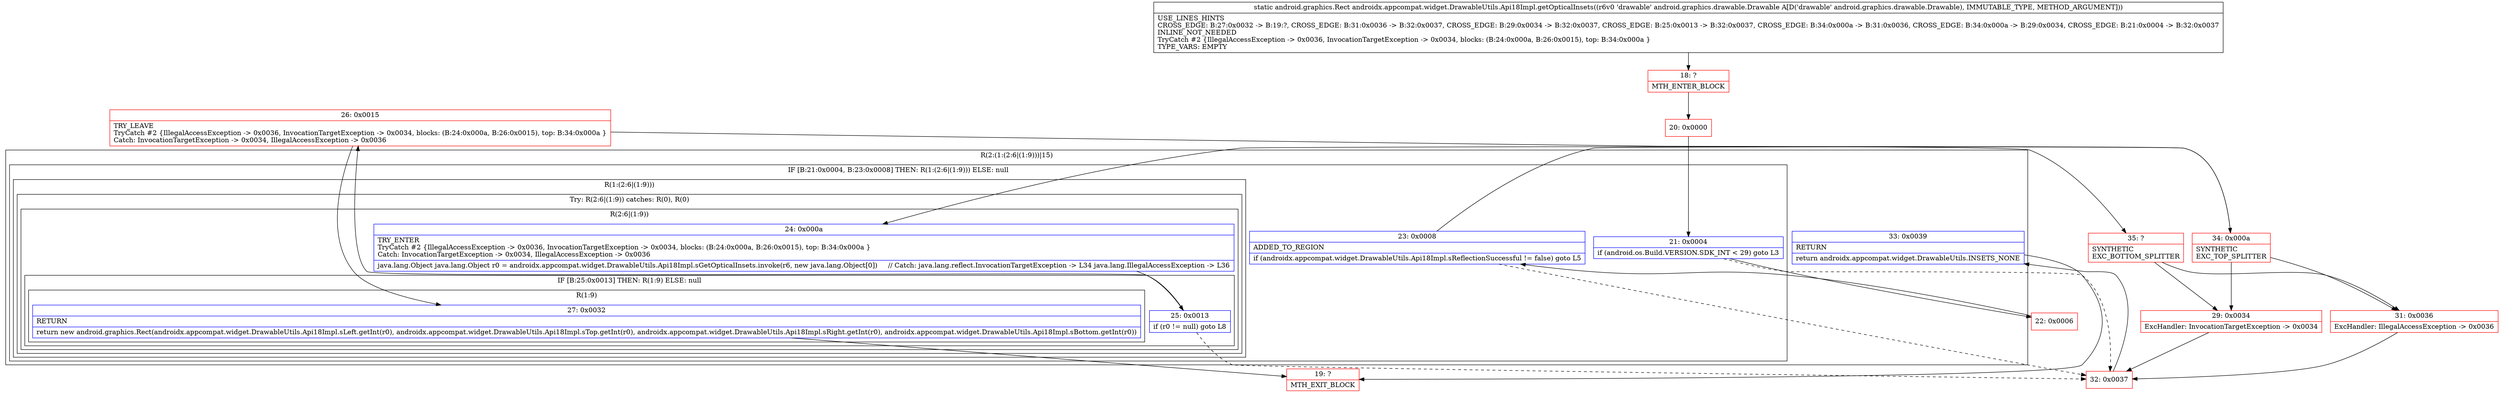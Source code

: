 digraph "CFG forandroidx.appcompat.widget.DrawableUtils.Api18Impl.getOpticalInsets(Landroid\/graphics\/drawable\/Drawable;)Landroid\/graphics\/Rect;" {
subgraph cluster_Region_1277413963 {
label = "R(2:(1:(2:6|(1:9)))|15)";
node [shape=record,color=blue];
subgraph cluster_IfRegion_2092594787 {
label = "IF [B:21:0x0004, B:23:0x0008] THEN: R(1:(2:6|(1:9))) ELSE: null";
node [shape=record,color=blue];
Node_21 [shape=record,label="{21\:\ 0x0004|if (android.os.Build.VERSION.SDK_INT \< 29) goto L3\l}"];
Node_23 [shape=record,label="{23\:\ 0x0008|ADDED_TO_REGION\l|if (androidx.appcompat.widget.DrawableUtils.Api18Impl.sReflectionSuccessful != false) goto L5\l}"];
subgraph cluster_Region_316571185 {
label = "R(1:(2:6|(1:9)))";
node [shape=record,color=blue];
subgraph cluster_TryCatchRegion_1398899048 {
label = "Try: R(2:6|(1:9)) catches: R(0), R(0)";
node [shape=record,color=blue];
subgraph cluster_Region_2136619874 {
label = "R(2:6|(1:9))";
node [shape=record,color=blue];
Node_24 [shape=record,label="{24\:\ 0x000a|TRY_ENTER\lTryCatch #2 \{IllegalAccessException \-\> 0x0036, InvocationTargetException \-\> 0x0034, blocks: (B:24:0x000a, B:26:0x0015), top: B:34:0x000a \}\lCatch: InvocationTargetException \-\> 0x0034, IllegalAccessException \-\> 0x0036\l|java.lang.Object java.lang.Object r0 = androidx.appcompat.widget.DrawableUtils.Api18Impl.sGetOpticalInsets.invoke(r6, new java.lang.Object[0])     \/\/ Catch: java.lang.reflect.InvocationTargetException \-\> L34 java.lang.IllegalAccessException \-\> L36\l}"];
subgraph cluster_IfRegion_1518013724 {
label = "IF [B:25:0x0013] THEN: R(1:9) ELSE: null";
node [shape=record,color=blue];
Node_25 [shape=record,label="{25\:\ 0x0013|if (r0 != null) goto L8\l}"];
subgraph cluster_Region_2052031292 {
label = "R(1:9)";
node [shape=record,color=blue];
Node_27 [shape=record,label="{27\:\ 0x0032|RETURN\l|return new android.graphics.Rect(androidx.appcompat.widget.DrawableUtils.Api18Impl.sLeft.getInt(r0), androidx.appcompat.widget.DrawableUtils.Api18Impl.sTop.getInt(r0), androidx.appcompat.widget.DrawableUtils.Api18Impl.sRight.getInt(r0), androidx.appcompat.widget.DrawableUtils.Api18Impl.sBottom.getInt(r0))\l}"];
}
}
}
subgraph cluster_Region_29518045 {
label = "R(0) | ExcHandler: IllegalAccessException \-\> 0x0036\l";
node [shape=record,color=blue];
}
subgraph cluster_Region_786702312 {
label = "R(0) | ExcHandler: InvocationTargetException \-\> 0x0034\l";
node [shape=record,color=blue];
}
}
}
}
Node_33 [shape=record,label="{33\:\ 0x0039|RETURN\l|return androidx.appcompat.widget.DrawableUtils.INSETS_NONE\l}"];
}
subgraph cluster_Region_29518045 {
label = "R(0) | ExcHandler: IllegalAccessException \-\> 0x0036\l";
node [shape=record,color=blue];
}
subgraph cluster_Region_786702312 {
label = "R(0) | ExcHandler: InvocationTargetException \-\> 0x0034\l";
node [shape=record,color=blue];
}
Node_18 [shape=record,color=red,label="{18\:\ ?|MTH_ENTER_BLOCK\l}"];
Node_20 [shape=record,color=red,label="{20\:\ 0x0000}"];
Node_22 [shape=record,color=red,label="{22\:\ 0x0006}"];
Node_34 [shape=record,color=red,label="{34\:\ 0x000a|SYNTHETIC\lEXC_TOP_SPLITTER\l}"];
Node_26 [shape=record,color=red,label="{26\:\ 0x0015|TRY_LEAVE\lTryCatch #2 \{IllegalAccessException \-\> 0x0036, InvocationTargetException \-\> 0x0034, blocks: (B:24:0x000a, B:26:0x0015), top: B:34:0x000a \}\lCatch: InvocationTargetException \-\> 0x0034, IllegalAccessException \-\> 0x0036\l}"];
Node_19 [shape=record,color=red,label="{19\:\ ?|MTH_EXIT_BLOCK\l}"];
Node_35 [shape=record,color=red,label="{35\:\ ?|SYNTHETIC\lEXC_BOTTOM_SPLITTER\l}"];
Node_31 [shape=record,color=red,label="{31\:\ 0x0036|ExcHandler: IllegalAccessException \-\> 0x0036\l}"];
Node_29 [shape=record,color=red,label="{29\:\ 0x0034|ExcHandler: InvocationTargetException \-\> 0x0034\l}"];
Node_32 [shape=record,color=red,label="{32\:\ 0x0037}"];
MethodNode[shape=record,label="{static android.graphics.Rect androidx.appcompat.widget.DrawableUtils.Api18Impl.getOpticalInsets((r6v0 'drawable' android.graphics.drawable.Drawable A[D('drawable' android.graphics.drawable.Drawable), IMMUTABLE_TYPE, METHOD_ARGUMENT]))  | USE_LINES_HINTS\lCROSS_EDGE: B:27:0x0032 \-\> B:19:?, CROSS_EDGE: B:31:0x0036 \-\> B:32:0x0037, CROSS_EDGE: B:29:0x0034 \-\> B:32:0x0037, CROSS_EDGE: B:25:0x0013 \-\> B:32:0x0037, CROSS_EDGE: B:34:0x000a \-\> B:31:0x0036, CROSS_EDGE: B:34:0x000a \-\> B:29:0x0034, CROSS_EDGE: B:21:0x0004 \-\> B:32:0x0037\lINLINE_NOT_NEEDED\lTryCatch #2 \{IllegalAccessException \-\> 0x0036, InvocationTargetException \-\> 0x0034, blocks: (B:24:0x000a, B:26:0x0015), top: B:34:0x000a \}\lTYPE_VARS: EMPTY\l}"];
MethodNode -> Node_18;Node_21 -> Node_22;
Node_21 -> Node_32[style=dashed];
Node_23 -> Node_32[style=dashed];
Node_23 -> Node_34;
Node_24 -> Node_25;
Node_25 -> Node_26;
Node_25 -> Node_32[style=dashed];
Node_27 -> Node_19;
Node_33 -> Node_19;
Node_18 -> Node_20;
Node_20 -> Node_21;
Node_22 -> Node_23;
Node_34 -> Node_24;
Node_34 -> Node_31;
Node_34 -> Node_29;
Node_26 -> Node_27;
Node_26 -> Node_35;
Node_35 -> Node_31;
Node_35 -> Node_29;
Node_31 -> Node_32;
Node_29 -> Node_32;
Node_32 -> Node_33;
}

